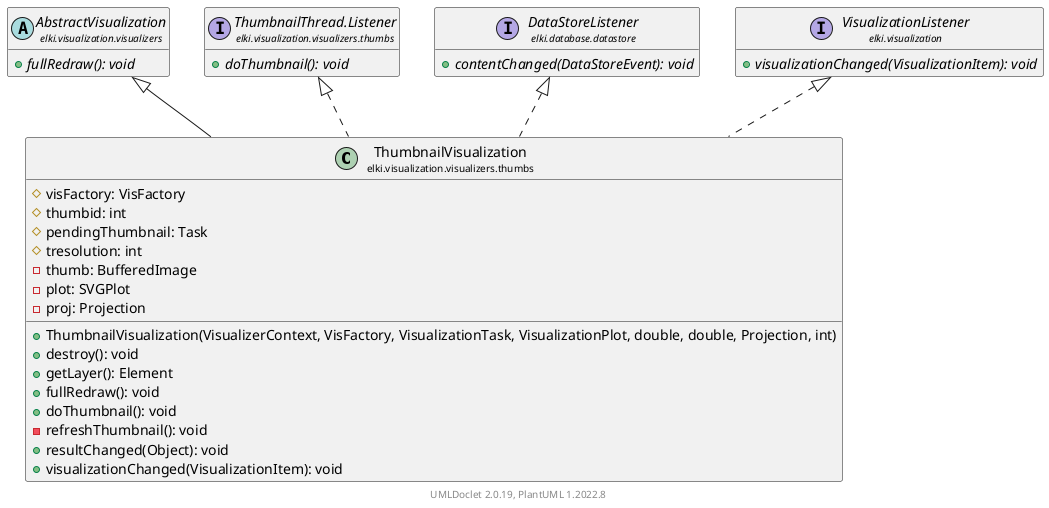 @startuml
    remove .*\.(Instance|Par|Parameterizer|Factory)$
    set namespaceSeparator none
    hide empty fields
    hide empty methods

    class "<size:14>ThumbnailVisualization\n<size:10>elki.visualization.visualizers.thumbs" as elki.visualization.visualizers.thumbs.ThumbnailVisualization [[ThumbnailVisualization.html]] {
        #visFactory: VisFactory
        #thumbid: int
        #pendingThumbnail: Task
        #tresolution: int
        -thumb: BufferedImage
        -plot: SVGPlot
        -proj: Projection
        +ThumbnailVisualization(VisualizerContext, VisFactory, VisualizationTask, VisualizationPlot, double, double, Projection, int)
        +destroy(): void
        +getLayer(): Element
        +fullRedraw(): void
        +doThumbnail(): void
        -refreshThumbnail(): void
        +resultChanged(Object): void
        +visualizationChanged(VisualizationItem): void
    }

    abstract class "<size:14>AbstractVisualization\n<size:10>elki.visualization.visualizers" as elki.visualization.visualizers.AbstractVisualization [[../AbstractVisualization.html]] {
        {abstract} +fullRedraw(): void
    }
    interface "<size:14>ThumbnailThread.Listener\n<size:10>elki.visualization.visualizers.thumbs" as elki.visualization.visualizers.thumbs.ThumbnailThread.Listener [[ThumbnailThread.Listener.html]] {
        {abstract} +doThumbnail(): void
    }
    interface "<size:14>DataStoreListener\n<size:10>elki.database.datastore" as elki.database.datastore.DataStoreListener [[../../../database/datastore/DataStoreListener.html]] {
        {abstract} +contentChanged(DataStoreEvent): void
    }
    interface "<size:14>VisualizationListener\n<size:10>elki.visualization" as elki.visualization.VisualizationListener [[../../VisualizationListener.html]] {
        {abstract} +visualizationChanged(VisualizationItem): void
    }

    elki.visualization.visualizers.AbstractVisualization <|-- elki.visualization.visualizers.thumbs.ThumbnailVisualization
    elki.visualization.visualizers.thumbs.ThumbnailThread.Listener <|.. elki.visualization.visualizers.thumbs.ThumbnailVisualization
    elki.database.datastore.DataStoreListener <|.. elki.visualization.visualizers.thumbs.ThumbnailVisualization
    elki.visualization.VisualizationListener <|.. elki.visualization.visualizers.thumbs.ThumbnailVisualization

    center footer UMLDoclet 2.0.19, PlantUML 1.2022.8
@enduml
